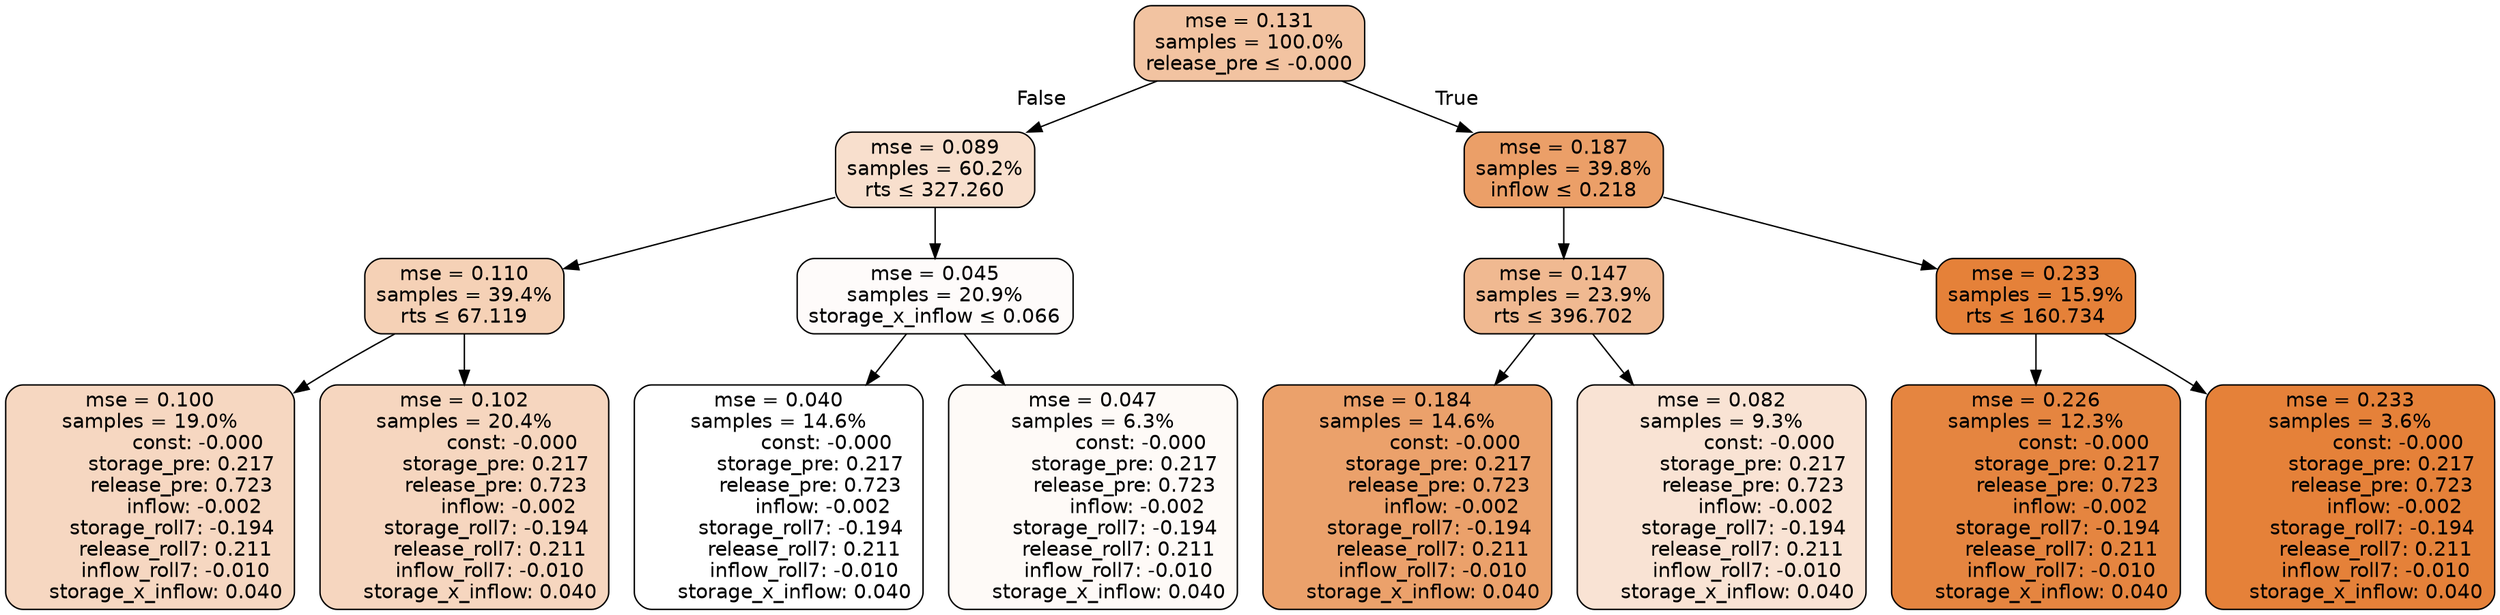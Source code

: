 digraph tree {
node [shape=rectangle, style="filled, rounded", color="black", fontname=helvetica] ;
edge [fontname=helvetica] ;
	"0" [label="mse = 0.131
samples = 100.0%
release_pre &le; -0.000", fillcolor="#f2c3a1"]
	"1" [label="mse = 0.089
samples = 60.2%
rts &le; 327.260", fillcolor="#f8dfcd"]
	"2" [label="mse = 0.110
samples = 39.4%
rts &le; 67.119", fillcolor="#f5d1b6"]
	"3" [label="mse = 0.100
samples = 19.0%
               const: -0.000
          storage_pre: 0.217
          release_pre: 0.723
              inflow: -0.002
       storage_roll7: -0.194
        release_roll7: 0.211
        inflow_roll7: -0.010
     storage_x_inflow: 0.040", fillcolor="#f6d7c1"]
	"4" [label="mse = 0.102
samples = 20.4%
               const: -0.000
          storage_pre: 0.217
          release_pre: 0.723
              inflow: -0.002
       storage_roll7: -0.194
        release_roll7: 0.211
        inflow_roll7: -0.010
     storage_x_inflow: 0.040", fillcolor="#f6d6bf"]
	"5" [label="mse = 0.045
samples = 20.9%
storage_x_inflow &le; 0.066", fillcolor="#fefbfa"]
	"6" [label="mse = 0.040
samples = 14.6%
               const: -0.000
          storage_pre: 0.217
          release_pre: 0.723
              inflow: -0.002
       storage_roll7: -0.194
        release_roll7: 0.211
        inflow_roll7: -0.010
     storage_x_inflow: 0.040", fillcolor="#ffffff"]
	"7" [label="mse = 0.047
samples = 6.3%
               const: -0.000
          storage_pre: 0.217
          release_pre: 0.723
              inflow: -0.002
       storage_roll7: -0.194
        release_roll7: 0.211
        inflow_roll7: -0.010
     storage_x_inflow: 0.040", fillcolor="#fefaf7"]
	"8" [label="mse = 0.187
samples = 39.8%
inflow &le; 0.218", fillcolor="#eb9f68"]
	"9" [label="mse = 0.147
samples = 23.9%
rts &le; 396.702", fillcolor="#f0b991"]
	"10" [label="mse = 0.184
samples = 14.6%
               const: -0.000
          storage_pre: 0.217
          release_pre: 0.723
              inflow: -0.002
       storage_roll7: -0.194
        release_roll7: 0.211
        inflow_roll7: -0.010
     storage_x_inflow: 0.040", fillcolor="#eba16b"]
	"11" [label="mse = 0.082
samples = 9.3%
               const: -0.000
          storage_pre: 0.217
          release_pre: 0.723
              inflow: -0.002
       storage_roll7: -0.194
        release_roll7: 0.211
        inflow_roll7: -0.010
     storage_x_inflow: 0.040", fillcolor="#f9e3d4"]
	"12" [label="mse = 0.233
samples = 15.9%
rts &le; 160.734", fillcolor="#e58139"]
	"13" [label="mse = 0.226
samples = 12.3%
               const: -0.000
          storage_pre: 0.217
          release_pre: 0.723
              inflow: -0.002
       storage_roll7: -0.194
        release_roll7: 0.211
        inflow_roll7: -0.010
     storage_x_inflow: 0.040", fillcolor="#e58540"]
	"14" [label="mse = 0.233
samples = 3.6%
               const: -0.000
          storage_pre: 0.217
          release_pre: 0.723
              inflow: -0.002
       storage_roll7: -0.194
        release_roll7: 0.211
        inflow_roll7: -0.010
     storage_x_inflow: 0.040", fillcolor="#e58139"]

	"0" -> "1" [labeldistance=2.5, labelangle=45, headlabel="False"]
	"1" -> "2"
	"2" -> "3"
	"2" -> "4"
	"1" -> "5"
	"5" -> "6"
	"5" -> "7"
	"0" -> "8" [labeldistance=2.5, labelangle=-45, headlabel="True"]
	"8" -> "9"
	"9" -> "10"
	"9" -> "11"
	"8" -> "12"
	"12" -> "13"
	"12" -> "14"
}